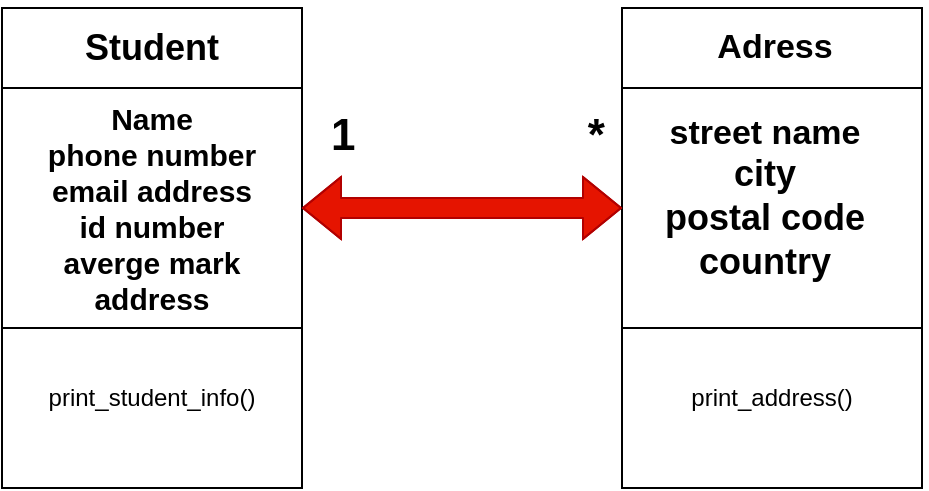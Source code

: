 <mxfile>
    <diagram id="mScz3pLDrZ36iKYnN8an" name="Page-1">
        <mxGraphModel dx="1237" dy="409" grid="1" gridSize="10" guides="1" tooltips="1" connect="1" arrows="1" fold="1" page="1" pageScale="1" pageWidth="850" pageHeight="1100" math="0" shadow="0">
            <root>
                <mxCell id="0"/>
                <mxCell id="1" parent="0"/>
                <mxCell id="2" value="" style="rounded=0;whiteSpace=wrap;html=1;" parent="1" vertex="1">
                    <mxGeometry x="180" y="40" width="150" height="240" as="geometry"/>
                </mxCell>
                <mxCell id="4" value="" style="rounded=0;whiteSpace=wrap;html=1;" parent="1" vertex="1">
                    <mxGeometry x="180" y="40" width="150" height="40" as="geometry"/>
                </mxCell>
                <mxCell id="6" value="" style="rounded=0;whiteSpace=wrap;html=1;" parent="1" vertex="1">
                    <mxGeometry x="180" y="80" width="150" height="120" as="geometry"/>
                </mxCell>
                <mxCell id="8" value="&lt;b&gt;&lt;font style=&quot;font-size: 18px;&quot;&gt;Student&lt;/font&gt;&lt;/b&gt;" style="text;html=1;strokeColor=none;fillColor=none;align=center;verticalAlign=middle;whiteSpace=wrap;rounded=0;" parent="1" vertex="1">
                    <mxGeometry x="225" y="45" width="60" height="30" as="geometry"/>
                </mxCell>
                <mxCell id="9" value="&lt;font style=&quot;font-size: 15px;&quot;&gt;&lt;b style=&quot;&quot;&gt;Name&lt;br&gt;&lt;/b&gt;&lt;b style=&quot;&quot;&gt;phone number&lt;br&gt;&lt;/b&gt;&lt;b&gt;email address&lt;br&gt;&lt;/b&gt;&lt;b style=&quot;&quot;&gt;id number&lt;br&gt;averge mark&lt;br&gt;&lt;/b&gt;&lt;b&gt;address&lt;/b&gt;&lt;b style=&quot;&quot;&gt;&lt;br&gt;&lt;/b&gt;&lt;/font&gt;" style="text;html=1;strokeColor=none;fillColor=none;align=center;verticalAlign=middle;whiteSpace=wrap;rounded=0;" parent="1" vertex="1">
                    <mxGeometry x="190" y="110.5" width="130" height="59" as="geometry"/>
                </mxCell>
                <mxCell id="10" value="print_student_info()&lt;br&gt;" style="text;html=1;strokeColor=none;fillColor=none;align=center;verticalAlign=middle;whiteSpace=wrap;rounded=0;" parent="1" vertex="1">
                    <mxGeometry x="225" y="220" width="60" height="30" as="geometry"/>
                </mxCell>
                <mxCell id="17" value="" style="rounded=0;whiteSpace=wrap;html=1;" parent="1" vertex="1">
                    <mxGeometry x="490" y="40" width="150" height="240" as="geometry"/>
                </mxCell>
                <mxCell id="18" value="" style="rounded=0;whiteSpace=wrap;html=1;" parent="1" vertex="1">
                    <mxGeometry x="490" y="40" width="150" height="40" as="geometry"/>
                </mxCell>
                <mxCell id="19" value="" style="rounded=0;whiteSpace=wrap;html=1;" parent="1" vertex="1">
                    <mxGeometry x="490" y="80" width="150" height="120" as="geometry"/>
                </mxCell>
                <mxCell id="20" value="&lt;b&gt;&lt;font style=&quot;font-size: 17px;&quot;&gt;Adress&lt;/font&gt;&lt;/b&gt;" style="text;html=1;strokeColor=none;fillColor=none;align=center;verticalAlign=middle;whiteSpace=wrap;rounded=0;strokeWidth=4;perimeterSpacing=3;" parent="1" vertex="1">
                    <mxGeometry x="490" y="36" width="152.5" height="47.5" as="geometry"/>
                </mxCell>
                <mxCell id="22" value="print_address()&lt;br&gt;" style="text;html=1;strokeColor=none;fillColor=none;align=center;verticalAlign=middle;whiteSpace=wrap;rounded=0;" parent="1" vertex="1">
                    <mxGeometry x="535" y="220" width="60" height="30" as="geometry"/>
                </mxCell>
                <mxCell id="23" value="&lt;b style=&quot;font-size: 17px;&quot;&gt;street name&lt;br&gt;&lt;/b&gt;&lt;b style=&quot;font-size: 18px;&quot;&gt;city&lt;br&gt;postal code&lt;br&gt;&lt;/b&gt;&lt;b style=&quot;font-size: 18px;&quot;&gt;country&lt;/b&gt;&lt;b style=&quot;font-size: 18px;&quot;&gt;&lt;br&gt;&lt;/b&gt;" style="text;html=1;strokeColor=none;fillColor=none;align=center;verticalAlign=middle;whiteSpace=wrap;rounded=0;" parent="1" vertex="1">
                    <mxGeometry x="496" y="105" width="131.25" height="60" as="geometry"/>
                </mxCell>
                <mxCell id="24" value="" style="shape=flexArrow;endArrow=classic;startArrow=classic;html=1;fontSize=18;entryX=0;entryY=0.5;entryDx=0;entryDy=0;exitX=1;exitY=0.5;exitDx=0;exitDy=0;fillColor=#e51400;strokeColor=#B20000;" parent="1" source="6" target="19" edge="1">
                    <mxGeometry width="100" height="100" relative="1" as="geometry">
                        <mxPoint x="370" y="180" as="sourcePoint"/>
                        <mxPoint x="470" y="80" as="targetPoint"/>
                        <Array as="points">
                            <mxPoint x="410" y="140"/>
                        </Array>
                    </mxGeometry>
                </mxCell>
                <mxCell id="26" value="&lt;b&gt;&lt;font style=&quot;font-size: 22px;&quot;&gt;1 &amp;nbsp; &amp;nbsp; &amp;nbsp; &amp;nbsp; &amp;nbsp; &amp;nbsp; &amp;nbsp; &amp;nbsp; &amp;nbsp; *&lt;/font&gt;&lt;/b&gt;" style="text;html=1;strokeColor=none;fillColor=none;align=center;verticalAlign=middle;whiteSpace=wrap;rounded=0;strokeWidth=4;fontSize=18;" parent="1" vertex="1">
                    <mxGeometry x="330" y="88.5" width="166" height="30" as="geometry"/>
                </mxCell>
            </root>
        </mxGraphModel>
    </diagram>
</mxfile>